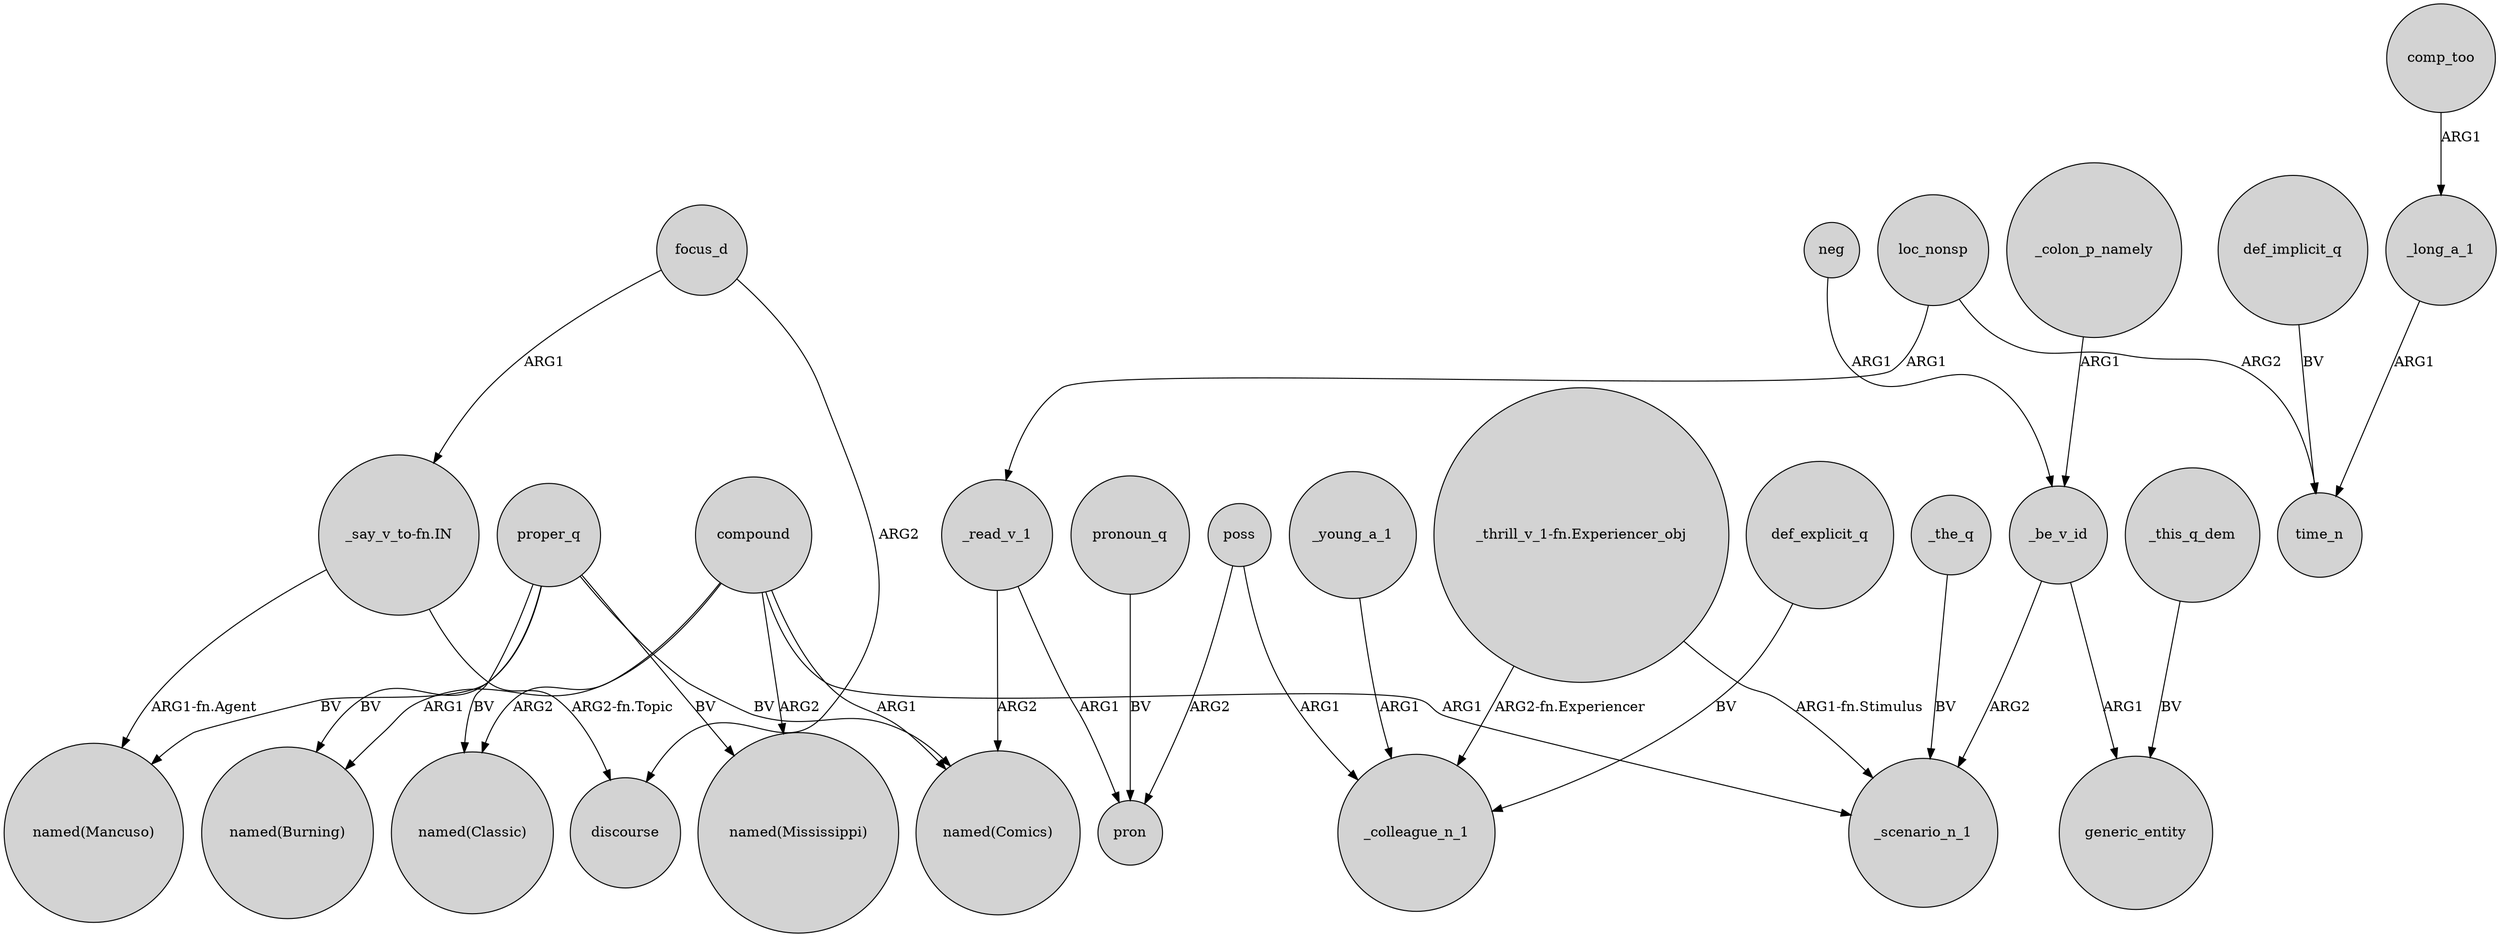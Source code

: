 digraph {
	node [shape=circle style=filled]
	proper_q -> "named(Mississippi)" [label=BV]
	"_say_v_to-fn.IN" -> "named(Mancuso)" [label="ARG1-fn.Agent"]
	poss -> pron [label=ARG2]
	def_implicit_q -> time_n [label=BV]
	proper_q -> "named(Burning)" [label=BV]
	proper_q -> "named(Comics)" [label=BV]
	_be_v_id -> _scenario_n_1 [label=ARG2]
	_young_a_1 -> _colleague_n_1 [label=ARG1]
	"_thrill_v_1-fn.Experiencer_obj" -> _colleague_n_1 [label="ARG2-fn.Experiencer"]
	_colon_p_namely -> _be_v_id [label=ARG1]
	poss -> _colleague_n_1 [label=ARG1]
	comp_too -> _long_a_1 [label=ARG1]
	"_say_v_to-fn.IN" -> discourse [label="ARG2-fn.Topic"]
	_be_v_id -> generic_entity [label=ARG1]
	proper_q -> "named(Classic)" [label=BV]
	_the_q -> _scenario_n_1 [label=BV]
	loc_nonsp -> time_n [label=ARG2]
	_long_a_1 -> time_n [label=ARG1]
	pronoun_q -> pron [label=BV]
	loc_nonsp -> _read_v_1 [label=ARG1]
	compound -> "named(Comics)" [label=ARG1]
	proper_q -> "named(Mancuso)" [label=BV]
	_this_q_dem -> generic_entity [label=BV]
	compound -> "named(Classic)" [label=ARG2]
	_read_v_1 -> "named(Comics)" [label=ARG2]
	focus_d -> discourse [label=ARG2]
	"_thrill_v_1-fn.Experiencer_obj" -> _scenario_n_1 [label="ARG1-fn.Stimulus"]
	neg -> _be_v_id [label=ARG1]
	_read_v_1 -> pron [label=ARG1]
	compound -> "named(Burning)" [label=ARG1]
	compound -> "named(Mississippi)" [label=ARG2]
	compound -> _scenario_n_1 [label=ARG1]
	def_explicit_q -> _colleague_n_1 [label=BV]
	focus_d -> "_say_v_to-fn.IN" [label=ARG1]
}
